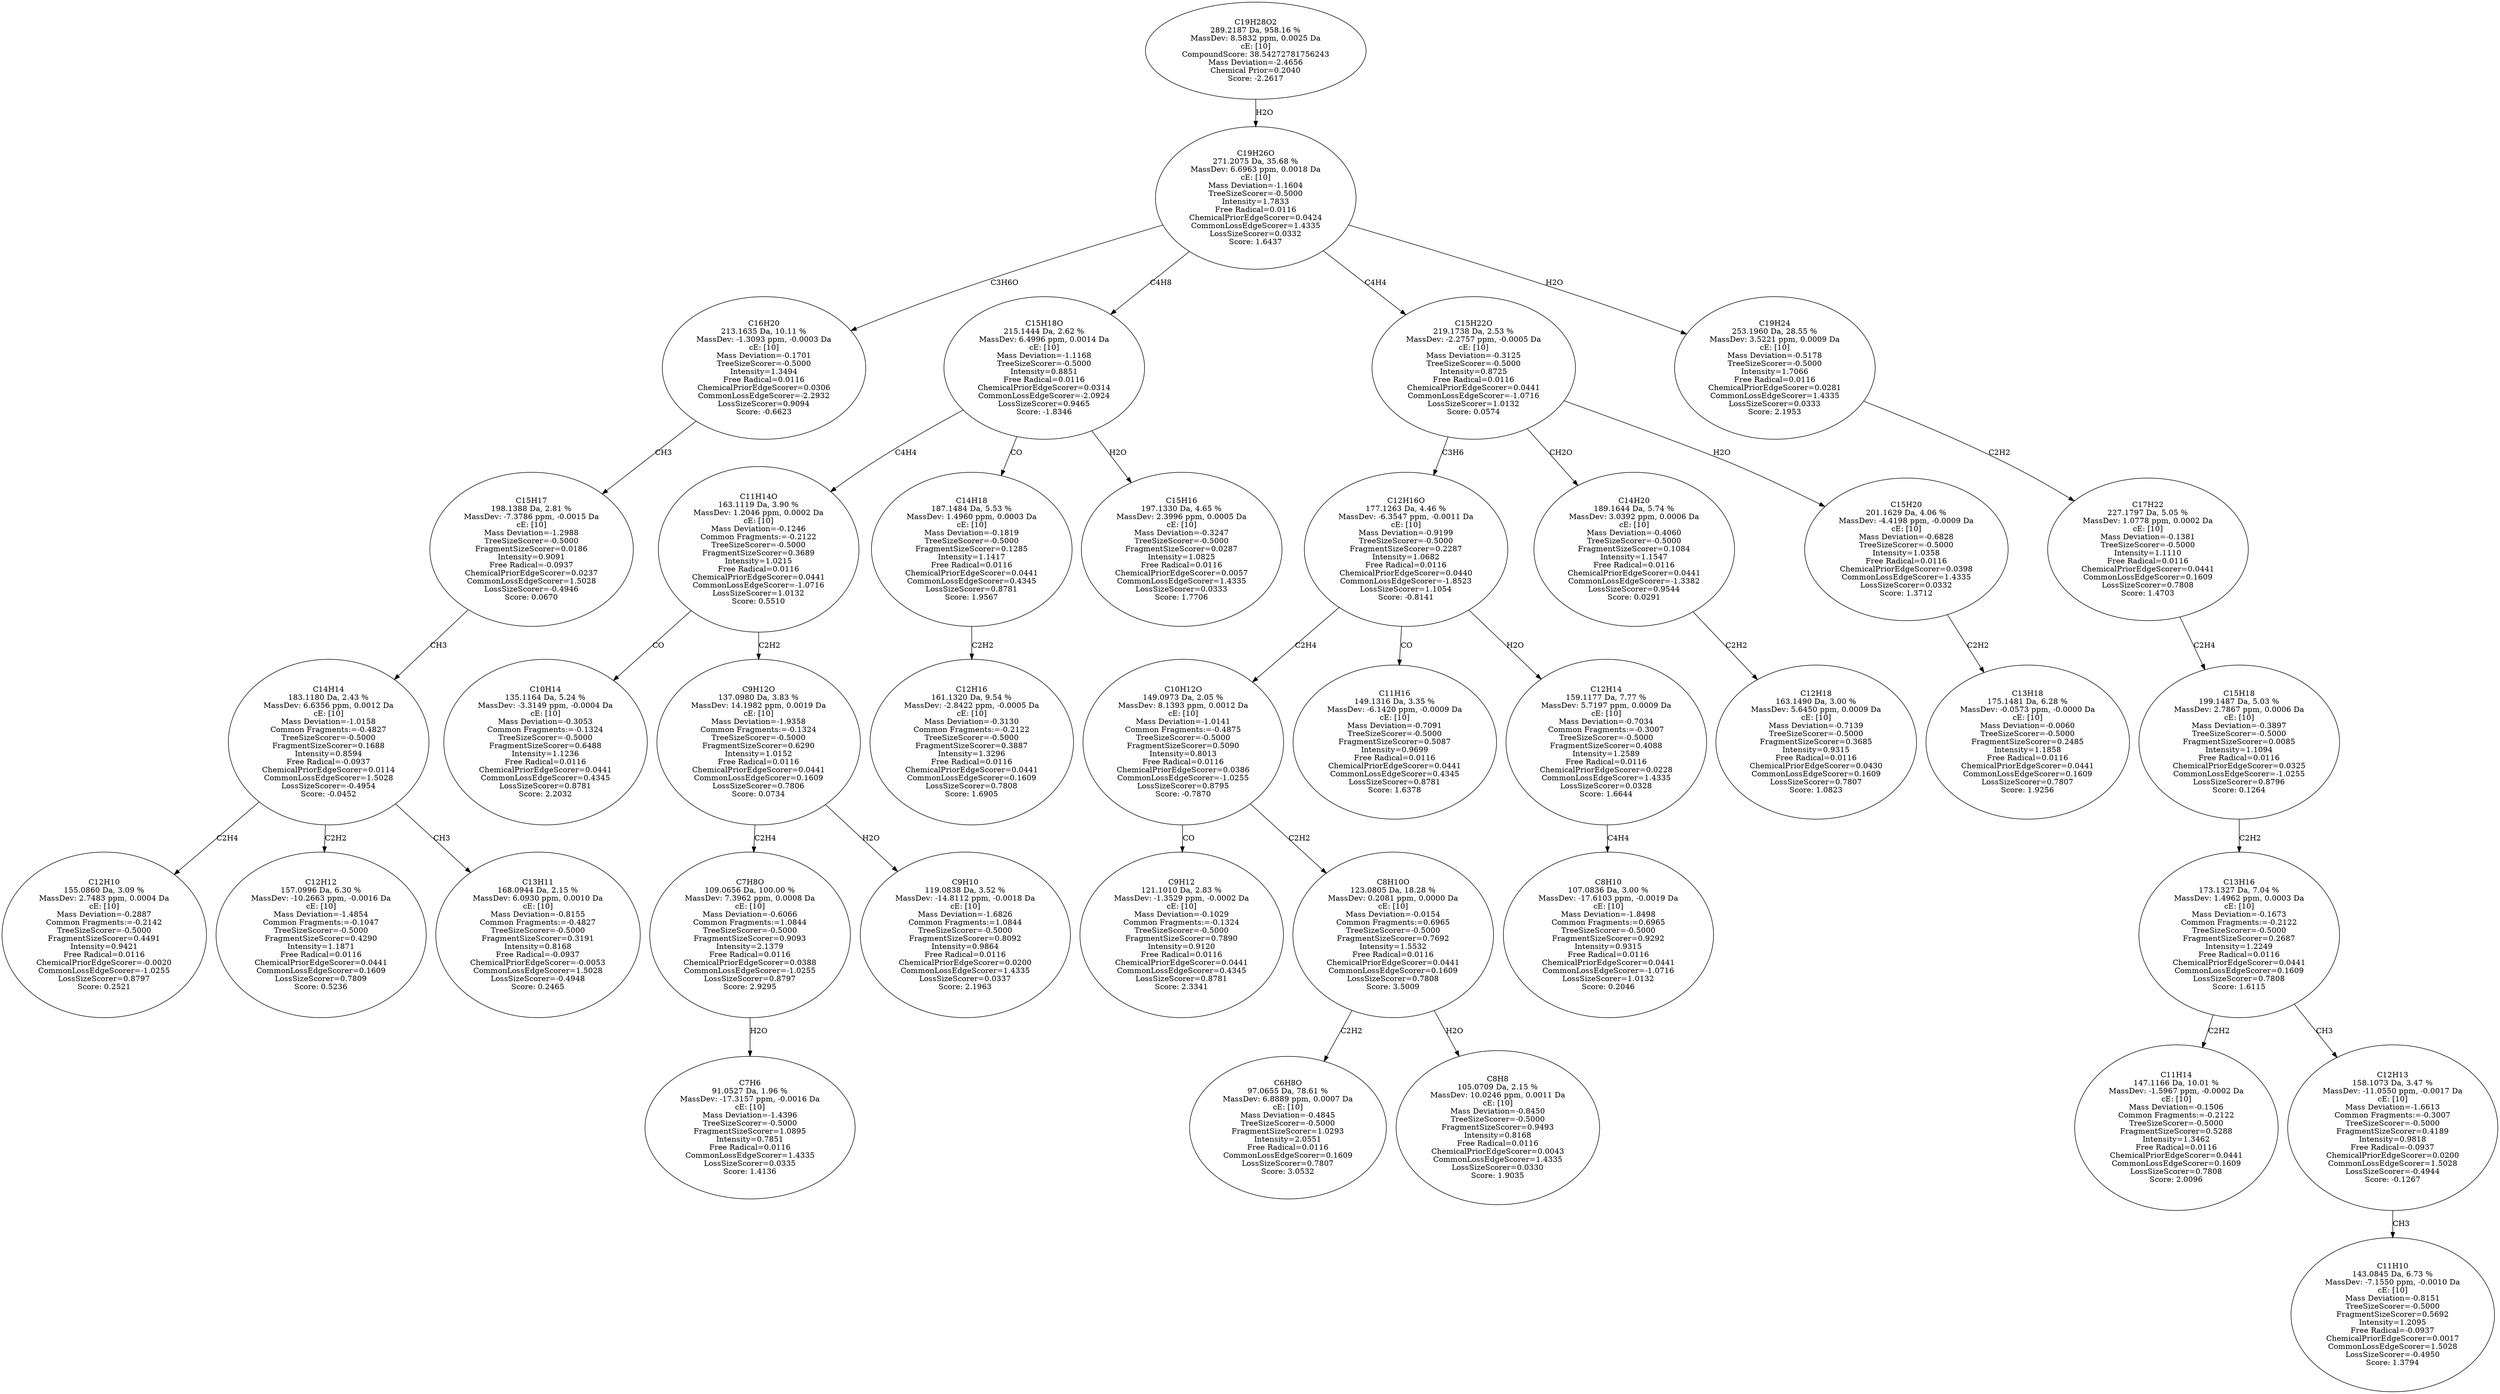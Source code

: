 strict digraph {
v1 [label="C12H10\n155.0860 Da, 3.09 %\nMassDev: 2.7483 ppm, 0.0004 Da\ncE: [10]\nMass Deviation=-0.2887\nCommon Fragments:=-0.2142\nTreeSizeScorer=-0.5000\nFragmentSizeScorer=0.4491\nIntensity=0.9421\nFree Radical=0.0116\nChemicalPriorEdgeScorer=-0.0020\nCommonLossEdgeScorer=-1.0255\nLossSizeScorer=0.8797\nScore: 0.2521"];
v2 [label="C12H12\n157.0996 Da, 6.30 %\nMassDev: -10.2663 ppm, -0.0016 Da\ncE: [10]\nMass Deviation=-1.4854\nCommon Fragments:=-0.1047\nTreeSizeScorer=-0.5000\nFragmentSizeScorer=0.4290\nIntensity=1.1871\nFree Radical=0.0116\nChemicalPriorEdgeScorer=0.0441\nCommonLossEdgeScorer=0.1609\nLossSizeScorer=0.7809\nScore: 0.5236"];
v3 [label="C13H11\n168.0944 Da, 2.15 %\nMassDev: 6.0930 ppm, 0.0010 Da\ncE: [10]\nMass Deviation=-0.8155\nCommon Fragments:=-0.4827\nTreeSizeScorer=-0.5000\nFragmentSizeScorer=0.3191\nIntensity=0.8168\nFree Radical=-0.0937\nChemicalPriorEdgeScorer=-0.0053\nCommonLossEdgeScorer=1.5028\nLossSizeScorer=-0.4948\nScore: 0.2465"];
v4 [label="C14H14\n183.1180 Da, 2.43 %\nMassDev: 6.6356 ppm, 0.0012 Da\ncE: [10]\nMass Deviation=-1.0158\nCommon Fragments:=-0.4827\nTreeSizeScorer=-0.5000\nFragmentSizeScorer=0.1688\nIntensity=0.8594\nFree Radical=-0.0937\nChemicalPriorEdgeScorer=0.0114\nCommonLossEdgeScorer=1.5028\nLossSizeScorer=-0.4954\nScore: -0.0452"];
v5 [label="C15H17\n198.1388 Da, 2.81 %\nMassDev: -7.3786 ppm, -0.0015 Da\ncE: [10]\nMass Deviation=-1.2988\nTreeSizeScorer=-0.5000\nFragmentSizeScorer=0.0186\nIntensity=0.9091\nFree Radical=-0.0937\nChemicalPriorEdgeScorer=0.0237\nCommonLossEdgeScorer=1.5028\nLossSizeScorer=-0.4946\nScore: 0.0670"];
v6 [label="C16H20\n213.1635 Da, 10.11 %\nMassDev: -1.3093 ppm, -0.0003 Da\ncE: [10]\nMass Deviation=-0.1701\nTreeSizeScorer=-0.5000\nIntensity=1.3494\nFree Radical=0.0116\nChemicalPriorEdgeScorer=0.0306\nCommonLossEdgeScorer=-2.2932\nLossSizeScorer=0.9094\nScore: -0.6623"];
v7 [label="C10H14\n135.1164 Da, 5.24 %\nMassDev: -3.3149 ppm, -0.0004 Da\ncE: [10]\nMass Deviation=-0.3053\nCommon Fragments:=-0.1324\nTreeSizeScorer=-0.5000\nFragmentSizeScorer=0.6488\nIntensity=1.1236\nFree Radical=0.0116\nChemicalPriorEdgeScorer=0.0441\nCommonLossEdgeScorer=0.4345\nLossSizeScorer=0.8781\nScore: 2.2032"];
v8 [label="C7H6\n91.0527 Da, 1.96 %\nMassDev: -17.3157 ppm, -0.0016 Da\ncE: [10]\nMass Deviation=-1.4396\nTreeSizeScorer=-0.5000\nFragmentSizeScorer=1.0895\nIntensity=0.7851\nFree Radical=0.0116\nCommonLossEdgeScorer=1.4335\nLossSizeScorer=0.0335\nScore: 1.4136"];
v9 [label="C7H8O\n109.0656 Da, 100.00 %\nMassDev: 7.3962 ppm, 0.0008 Da\ncE: [10]\nMass Deviation=-0.6066\nCommon Fragments:=1.0844\nTreeSizeScorer=-0.5000\nFragmentSizeScorer=0.9093\nIntensity=2.1379\nFree Radical=0.0116\nChemicalPriorEdgeScorer=0.0388\nCommonLossEdgeScorer=-1.0255\nLossSizeScorer=0.8797\nScore: 2.9295"];
v10 [label="C9H10\n119.0838 Da, 3.52 %\nMassDev: -14.8112 ppm, -0.0018 Da\ncE: [10]\nMass Deviation=-1.6826\nCommon Fragments:=1.0844\nTreeSizeScorer=-0.5000\nFragmentSizeScorer=0.8092\nIntensity=0.9864\nFree Radical=0.0116\nChemicalPriorEdgeScorer=0.0200\nCommonLossEdgeScorer=1.4335\nLossSizeScorer=0.0337\nScore: 2.1963"];
v11 [label="C9H12O\n137.0980 Da, 3.83 %\nMassDev: 14.1982 ppm, 0.0019 Da\ncE: [10]\nMass Deviation=-1.9358\nCommon Fragments:=-0.1324\nTreeSizeScorer=-0.5000\nFragmentSizeScorer=0.6290\nIntensity=1.0152\nFree Radical=0.0116\nChemicalPriorEdgeScorer=0.0441\nCommonLossEdgeScorer=0.1609\nLossSizeScorer=0.7806\nScore: 0.0734"];
v12 [label="C11H14O\n163.1119 Da, 3.90 %\nMassDev: 1.2046 ppm, 0.0002 Da\ncE: [10]\nMass Deviation=-0.1246\nCommon Fragments:=-0.2122\nTreeSizeScorer=-0.5000\nFragmentSizeScorer=0.3689\nIntensity=1.0215\nFree Radical=0.0116\nChemicalPriorEdgeScorer=0.0441\nCommonLossEdgeScorer=-1.0716\nLossSizeScorer=1.0132\nScore: 0.5510"];
v13 [label="C12H16\n161.1320 Da, 9.54 %\nMassDev: -2.8422 ppm, -0.0005 Da\ncE: [10]\nMass Deviation=-0.3130\nCommon Fragments:=-0.2122\nTreeSizeScorer=-0.5000\nFragmentSizeScorer=0.3887\nIntensity=1.3296\nFree Radical=0.0116\nChemicalPriorEdgeScorer=0.0441\nCommonLossEdgeScorer=0.1609\nLossSizeScorer=0.7808\nScore: 1.6905"];
v14 [label="C14H18\n187.1484 Da, 5.53 %\nMassDev: 1.4960 ppm, 0.0003 Da\ncE: [10]\nMass Deviation=-0.1819\nTreeSizeScorer=-0.5000\nFragmentSizeScorer=0.1285\nIntensity=1.1417\nFree Radical=0.0116\nChemicalPriorEdgeScorer=0.0441\nCommonLossEdgeScorer=0.4345\nLossSizeScorer=0.8781\nScore: 1.9567"];
v15 [label="C15H16\n197.1330 Da, 4.65 %\nMassDev: 2.3996 ppm, 0.0005 Da\ncE: [10]\nMass Deviation=-0.3247\nTreeSizeScorer=-0.5000\nFragmentSizeScorer=0.0287\nIntensity=1.0825\nFree Radical=0.0116\nChemicalPriorEdgeScorer=0.0057\nCommonLossEdgeScorer=1.4335\nLossSizeScorer=0.0333\nScore: 1.7706"];
v16 [label="C15H18O\n215.1444 Da, 2.62 %\nMassDev: 6.4996 ppm, 0.0014 Da\ncE: [10]\nMass Deviation=-1.1168\nTreeSizeScorer=-0.5000\nIntensity=0.8851\nFree Radical=0.0116\nChemicalPriorEdgeScorer=0.0314\nCommonLossEdgeScorer=-2.0924\nLossSizeScorer=0.9465\nScore: -1.8346"];
v17 [label="C9H12\n121.1010 Da, 2.83 %\nMassDev: -1.3529 ppm, -0.0002 Da\ncE: [10]\nMass Deviation=-0.1029\nCommon Fragments:=-0.1324\nTreeSizeScorer=-0.5000\nFragmentSizeScorer=0.7890\nIntensity=0.9120\nFree Radical=0.0116\nChemicalPriorEdgeScorer=0.0441\nCommonLossEdgeScorer=0.4345\nLossSizeScorer=0.8781\nScore: 2.3341"];
v18 [label="C6H8O\n97.0655 Da, 78.61 %\nMassDev: 6.8889 ppm, 0.0007 Da\ncE: [10]\nMass Deviation=-0.4845\nTreeSizeScorer=-0.5000\nFragmentSizeScorer=1.0293\nIntensity=2.0551\nFree Radical=0.0116\nCommonLossEdgeScorer=0.1609\nLossSizeScorer=0.7807\nScore: 3.0532"];
v19 [label="C8H8\n105.0709 Da, 2.15 %\nMassDev: 10.0246 ppm, 0.0011 Da\ncE: [10]\nMass Deviation=-0.8450\nTreeSizeScorer=-0.5000\nFragmentSizeScorer=0.9493\nIntensity=0.8168\nFree Radical=0.0116\nChemicalPriorEdgeScorer=0.0043\nCommonLossEdgeScorer=1.4335\nLossSizeScorer=0.0330\nScore: 1.9035"];
v20 [label="C8H10O\n123.0805 Da, 18.28 %\nMassDev: 0.2081 ppm, 0.0000 Da\ncE: [10]\nMass Deviation=-0.0154\nCommon Fragments:=0.6965\nTreeSizeScorer=-0.5000\nFragmentSizeScorer=0.7692\nIntensity=1.5532\nFree Radical=0.0116\nChemicalPriorEdgeScorer=0.0441\nCommonLossEdgeScorer=0.1609\nLossSizeScorer=0.7808\nScore: 3.5009"];
v21 [label="C10H12O\n149.0973 Da, 2.05 %\nMassDev: 8.1393 ppm, 0.0012 Da\ncE: [10]\nMass Deviation=-1.0141\nCommon Fragments:=-0.4875\nTreeSizeScorer=-0.5000\nFragmentSizeScorer=0.5090\nIntensity=0.8013\nFree Radical=0.0116\nChemicalPriorEdgeScorer=0.0386\nCommonLossEdgeScorer=-1.0255\nLossSizeScorer=0.8795\nScore: -0.7870"];
v22 [label="C11H16\n149.1316 Da, 3.35 %\nMassDev: -6.1420 ppm, -0.0009 Da\ncE: [10]\nMass Deviation=-0.7091\nTreeSizeScorer=-0.5000\nFragmentSizeScorer=0.5087\nIntensity=0.9699\nFree Radical=0.0116\nChemicalPriorEdgeScorer=0.0441\nCommonLossEdgeScorer=0.4345\nLossSizeScorer=0.8781\nScore: 1.6378"];
v23 [label="C8H10\n107.0836 Da, 3.00 %\nMassDev: -17.6103 ppm, -0.0019 Da\ncE: [10]\nMass Deviation=-1.8498\nCommon Fragments:=0.6965\nTreeSizeScorer=-0.5000\nFragmentSizeScorer=0.9292\nIntensity=0.9315\nFree Radical=0.0116\nChemicalPriorEdgeScorer=0.0441\nCommonLossEdgeScorer=-1.0716\nLossSizeScorer=1.0132\nScore: 0.2046"];
v24 [label="C12H14\n159.1177 Da, 7.77 %\nMassDev: 5.7197 ppm, 0.0009 Da\ncE: [10]\nMass Deviation=-0.7034\nCommon Fragments:=-0.3007\nTreeSizeScorer=-0.5000\nFragmentSizeScorer=0.4088\nIntensity=1.2589\nFree Radical=0.0116\nChemicalPriorEdgeScorer=0.0228\nCommonLossEdgeScorer=1.4335\nLossSizeScorer=0.0328\nScore: 1.6644"];
v25 [label="C12H16O\n177.1263 Da, 4.46 %\nMassDev: -6.3547 ppm, -0.0011 Da\ncE: [10]\nMass Deviation=-0.9199\nTreeSizeScorer=-0.5000\nFragmentSizeScorer=0.2287\nIntensity=1.0682\nFree Radical=0.0116\nChemicalPriorEdgeScorer=0.0440\nCommonLossEdgeScorer=-1.8523\nLossSizeScorer=1.1054\nScore: -0.8141"];
v26 [label="C12H18\n163.1490 Da, 3.00 %\nMassDev: 5.6450 ppm, 0.0009 Da\ncE: [10]\nMass Deviation=-0.7139\nTreeSizeScorer=-0.5000\nFragmentSizeScorer=0.3685\nIntensity=0.9315\nFree Radical=0.0116\nChemicalPriorEdgeScorer=0.0430\nCommonLossEdgeScorer=0.1609\nLossSizeScorer=0.7807\nScore: 1.0823"];
v27 [label="C14H20\n189.1644 Da, 5.74 %\nMassDev: 3.0392 ppm, 0.0006 Da\ncE: [10]\nMass Deviation=-0.4060\nTreeSizeScorer=-0.5000\nFragmentSizeScorer=0.1084\nIntensity=1.1547\nFree Radical=0.0116\nChemicalPriorEdgeScorer=0.0441\nCommonLossEdgeScorer=-1.3382\nLossSizeScorer=0.9544\nScore: 0.0291"];
v28 [label="C13H18\n175.1481 Da, 6.28 %\nMassDev: -0.0573 ppm, -0.0000 Da\ncE: [10]\nMass Deviation=-0.0060\nTreeSizeScorer=-0.5000\nFragmentSizeScorer=0.2485\nIntensity=1.1858\nFree Radical=0.0116\nChemicalPriorEdgeScorer=0.0441\nCommonLossEdgeScorer=0.1609\nLossSizeScorer=0.7807\nScore: 1.9256"];
v29 [label="C15H20\n201.1629 Da, 4.06 %\nMassDev: -4.4198 ppm, -0.0009 Da\ncE: [10]\nMass Deviation=-0.6828\nTreeSizeScorer=-0.5000\nIntensity=1.0358\nFree Radical=0.0116\nChemicalPriorEdgeScorer=0.0398\nCommonLossEdgeScorer=1.4335\nLossSizeScorer=0.0332\nScore: 1.3712"];
v30 [label="C15H22O\n219.1738 Da, 2.53 %\nMassDev: -2.2757 ppm, -0.0005 Da\ncE: [10]\nMass Deviation=-0.3125\nTreeSizeScorer=-0.5000\nIntensity=0.8725\nFree Radical=0.0116\nChemicalPriorEdgeScorer=0.0441\nCommonLossEdgeScorer=-1.0716\nLossSizeScorer=1.0132\nScore: 0.0574"];
v31 [label="C11H14\n147.1166 Da, 10.01 %\nMassDev: -1.5967 ppm, -0.0002 Da\ncE: [10]\nMass Deviation=-0.1506\nCommon Fragments:=-0.2122\nTreeSizeScorer=-0.5000\nFragmentSizeScorer=0.5288\nIntensity=1.3462\nFree Radical=0.0116\nChemicalPriorEdgeScorer=0.0441\nCommonLossEdgeScorer=0.1609\nLossSizeScorer=0.7808\nScore: 2.0096"];
v32 [label="C11H10\n143.0845 Da, 6.73 %\nMassDev: -7.1550 ppm, -0.0010 Da\ncE: [10]\nMass Deviation=-0.8151\nTreeSizeScorer=-0.5000\nFragmentSizeScorer=0.5692\nIntensity=1.2095\nFree Radical=-0.0937\nChemicalPriorEdgeScorer=0.0017\nCommonLossEdgeScorer=1.5028\nLossSizeScorer=-0.4950\nScore: 1.3794"];
v33 [label="C12H13\n158.1073 Da, 3.47 %\nMassDev: -11.0550 ppm, -0.0017 Da\ncE: [10]\nMass Deviation=-1.6613\nCommon Fragments:=-0.3007\nTreeSizeScorer=-0.5000\nFragmentSizeScorer=0.4189\nIntensity=0.9818\nFree Radical=-0.0937\nChemicalPriorEdgeScorer=0.0200\nCommonLossEdgeScorer=1.5028\nLossSizeScorer=-0.4944\nScore: -0.1267"];
v34 [label="C13H16\n173.1327 Da, 7.04 %\nMassDev: 1.4962 ppm, 0.0003 Da\ncE: [10]\nMass Deviation=-0.1673\nCommon Fragments:=-0.2122\nTreeSizeScorer=-0.5000\nFragmentSizeScorer=0.2687\nIntensity=1.2249\nFree Radical=0.0116\nChemicalPriorEdgeScorer=0.0441\nCommonLossEdgeScorer=0.1609\nLossSizeScorer=0.7808\nScore: 1.6115"];
v35 [label="C15H18\n199.1487 Da, 5.03 %\nMassDev: 2.7867 ppm, 0.0006 Da\ncE: [10]\nMass Deviation=-0.3897\nTreeSizeScorer=-0.5000\nFragmentSizeScorer=0.0085\nIntensity=1.1094\nFree Radical=0.0116\nChemicalPriorEdgeScorer=0.0325\nCommonLossEdgeScorer=-1.0255\nLossSizeScorer=0.8796\nScore: 0.1264"];
v36 [label="C17H22\n227.1797 Da, 5.05 %\nMassDev: 1.0778 ppm, 0.0002 Da\ncE: [10]\nMass Deviation=-0.1381\nTreeSizeScorer=-0.5000\nIntensity=1.1110\nFree Radical=0.0116\nChemicalPriorEdgeScorer=0.0441\nCommonLossEdgeScorer=0.1609\nLossSizeScorer=0.7808\nScore: 1.4703"];
v37 [label="C19H24\n253.1960 Da, 28.55 %\nMassDev: 3.5221 ppm, 0.0009 Da\ncE: [10]\nMass Deviation=-0.5178\nTreeSizeScorer=-0.5000\nIntensity=1.7066\nFree Radical=0.0116\nChemicalPriorEdgeScorer=0.0281\nCommonLossEdgeScorer=1.4335\nLossSizeScorer=0.0333\nScore: 2.1953"];
v38 [label="C19H26O\n271.2075 Da, 35.68 %\nMassDev: 6.6963 ppm, 0.0018 Da\ncE: [10]\nMass Deviation=-1.1604\nTreeSizeScorer=-0.5000\nIntensity=1.7833\nFree Radical=0.0116\nChemicalPriorEdgeScorer=0.0424\nCommonLossEdgeScorer=1.4335\nLossSizeScorer=0.0332\nScore: 1.6437"];
v39 [label="C19H28O2\n289.2187 Da, 958.16 %\nMassDev: 8.5832 ppm, 0.0025 Da\ncE: [10]\nCompoundScore: 38.54272781756243\nMass Deviation=-2.4656\nChemical Prior=0.2040\nScore: -2.2617"];
v4 -> v1 [label="C2H4"];
v4 -> v2 [label="C2H2"];
v4 -> v3 [label="CH3"];
v5 -> v4 [label="CH3"];
v6 -> v5 [label="CH3"];
v38 -> v6 [label="C3H6O"];
v12 -> v7 [label="CO"];
v9 -> v8 [label="H2O"];
v11 -> v9 [label="C2H4"];
v11 -> v10 [label="H2O"];
v12 -> v11 [label="C2H2"];
v16 -> v12 [label="C4H4"];
v14 -> v13 [label="C2H2"];
v16 -> v14 [label="CO"];
v16 -> v15 [label="H2O"];
v38 -> v16 [label="C4H8"];
v21 -> v17 [label="CO"];
v20 -> v18 [label="C2H2"];
v20 -> v19 [label="H2O"];
v21 -> v20 [label="C2H2"];
v25 -> v21 [label="C2H4"];
v25 -> v22 [label="CO"];
v24 -> v23 [label="C4H4"];
v25 -> v24 [label="H2O"];
v30 -> v25 [label="C3H6"];
v27 -> v26 [label="C2H2"];
v30 -> v27 [label="CH2O"];
v29 -> v28 [label="C2H2"];
v30 -> v29 [label="H2O"];
v38 -> v30 [label="C4H4"];
v34 -> v31 [label="C2H2"];
v33 -> v32 [label="CH3"];
v34 -> v33 [label="CH3"];
v35 -> v34 [label="C2H2"];
v36 -> v35 [label="C2H4"];
v37 -> v36 [label="C2H2"];
v38 -> v37 [label="H2O"];
v39 -> v38 [label="H2O"];
}
